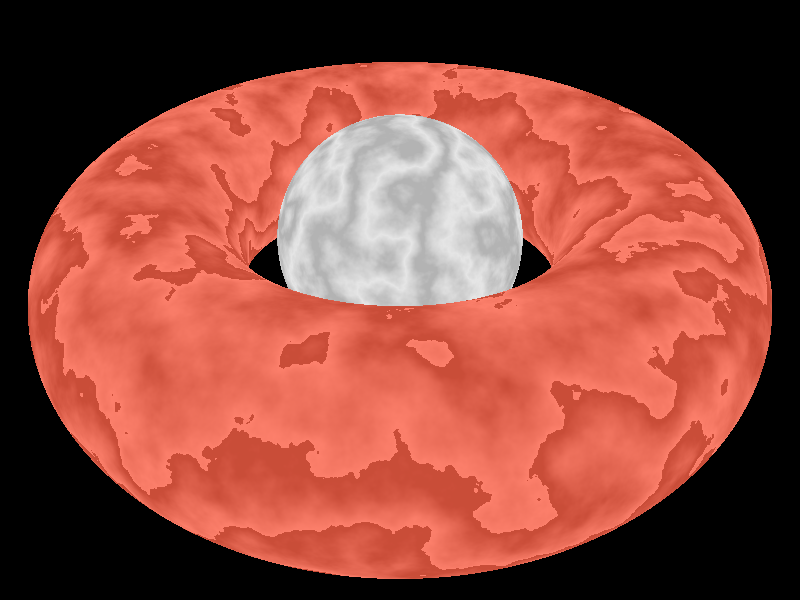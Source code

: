 // Camera is placed 10 units behind the origin
camera {
    location <0, 0, -10>
    look_at <0, 0, 0>
}

// Light source is placed 10 units behind the origin
light_source {
    <0, 0, -10> 
    color rgb <1, 1, 1>
}

// Light source shining from top left corner of the scene
light_source {
    <-10, 5, 0> 
    color rgb <1, 1, 1>
}

// Rubber torus
torus {
    4, 1.5 
    pigment {
        gradient <0, 1, 0>
        turbulence 1
        color_map {
            [0.0 color rgb <0.99, 0.50, 0.42>]
            [0.5 color rgb <0.89, 0.40, 0.32>]
            [0.9 color rgb <0.79, 0.30, 0.22>]
        }
    }
    rotate <-40, 0, 0>
    translate <0, 1, 0>
    finish {
        phong 0.2
    }
}

// Marble sphere
sphere {
    <0, 0, 0>, 2
    pigment {
        marble
        turbulence 1
        color_map {
            [0.0 color rgb <0.90, 0.90, 0.90>]
            [0.5 color rgb <0.80, 0.80, 0.80>]
            [0.9 color rgb <0.70, 0.70, 0.70>]
        }
    }
    finish {
        phong 0.4
        reflection 0.1
    }
    translate <0, 1, 0>
}
